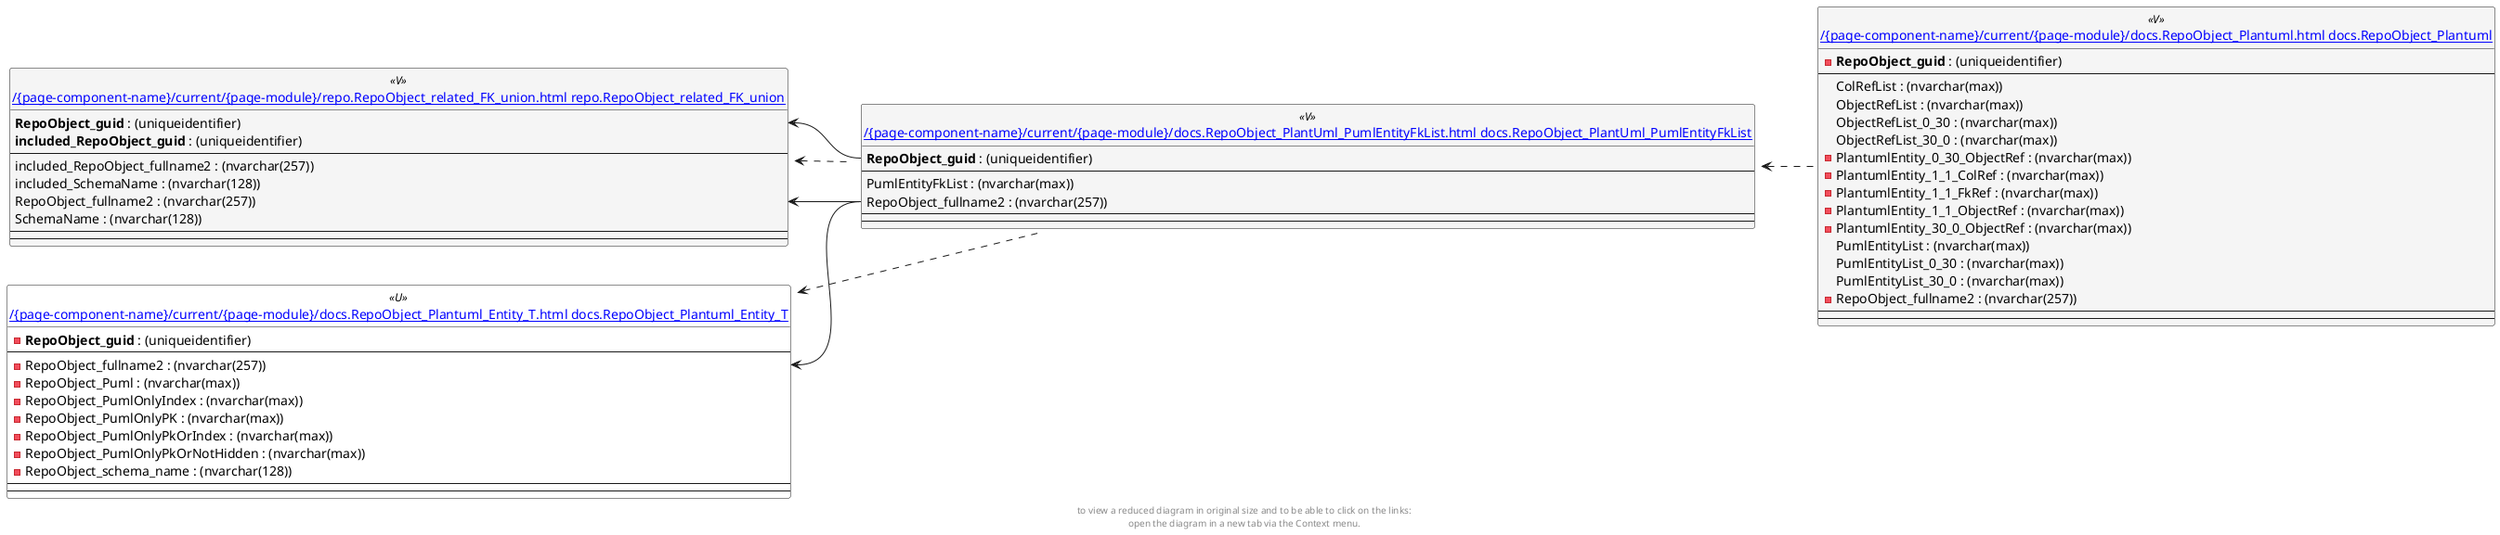 @startuml
left to right direction
'top to bottom direction
hide circle
'avoide "." issues:
set namespaceSeparator none


skinparam class {
  BackgroundColor White
  BackgroundColor<<FN>> Yellow
  BackgroundColor<<FS>> Yellow
  BackgroundColor<<FT>> LightGray
  BackgroundColor<<IF>> Yellow
  BackgroundColor<<IS>> Yellow
  BackgroundColor<<P>> Aqua
  BackgroundColor<<PC>> Aqua
  BackgroundColor<<SN>> Yellow
  BackgroundColor<<SO>> SlateBlue
  BackgroundColor<<TF>> LightGray
  BackgroundColor<<TR>> Tomato
  BackgroundColor<<U>> White
  BackgroundColor<<V>> WhiteSmoke
  BackgroundColor<<X>> Aqua
}


entity "[[{site-url}/{page-component-name}/current/{page-module}/docs.RepoObject_Plantuml.html docs.RepoObject_Plantuml]]" as docs.RepoObject_Plantuml << V >> {
  - **RepoObject_guid** : (uniqueidentifier)
  --
  ColRefList : (nvarchar(max))
  ObjectRefList : (nvarchar(max))
  ObjectRefList_0_30 : (nvarchar(max))
  ObjectRefList_30_0 : (nvarchar(max))
  - PlantumlEntity_0_30_ObjectRef : (nvarchar(max))
  - PlantumlEntity_1_1_ColRef : (nvarchar(max))
  - PlantumlEntity_1_1_FkRef : (nvarchar(max))
  - PlantumlEntity_1_1_ObjectRef : (nvarchar(max))
  - PlantumlEntity_30_0_ObjectRef : (nvarchar(max))
  PumlEntityList : (nvarchar(max))
  PumlEntityList_0_30 : (nvarchar(max))
  PumlEntityList_30_0 : (nvarchar(max))
  - RepoObject_fullname2 : (nvarchar(257))
  --
  --
}

entity "[[{site-url}/{page-component-name}/current/{page-module}/docs.RepoObject_Plantuml_Entity_T.html docs.RepoObject_Plantuml_Entity_T]]" as docs.RepoObject_Plantuml_Entity_T << U >> {
  - **RepoObject_guid** : (uniqueidentifier)
  --
  - RepoObject_fullname2 : (nvarchar(257))
  - RepoObject_Puml : (nvarchar(max))
  - RepoObject_PumlOnlyIndex : (nvarchar(max))
  - RepoObject_PumlOnlyPK : (nvarchar(max))
  - RepoObject_PumlOnlyPkOrIndex : (nvarchar(max))
  - RepoObject_PumlOnlyPkOrNotHidden : (nvarchar(max))
  - RepoObject_schema_name : (nvarchar(128))
  --
  --
}

entity "[[{site-url}/{page-component-name}/current/{page-module}/docs.RepoObject_PlantUml_PumlEntityFkList.html docs.RepoObject_PlantUml_PumlEntityFkList]]" as docs.RepoObject_PlantUml_PumlEntityFkList << V >> {
  **RepoObject_guid** : (uniqueidentifier)
  --
  PumlEntityFkList : (nvarchar(max))
  RepoObject_fullname2 : (nvarchar(257))
  --
  --
}

entity "[[{site-url}/{page-component-name}/current/{page-module}/repo.RepoObject_related_FK_union.html repo.RepoObject_related_FK_union]]" as repo.RepoObject_related_FK_union << V >> {
  **RepoObject_guid** : (uniqueidentifier)
  **included_RepoObject_guid** : (uniqueidentifier)
  --
  included_RepoObject_fullname2 : (nvarchar(257))
  included_SchemaName : (nvarchar(128))
  RepoObject_fullname2 : (nvarchar(257))
  SchemaName : (nvarchar(128))
  --
  --
}

docs.RepoObject_Plantuml_Entity_T <.. docs.RepoObject_PlantUml_PumlEntityFkList
docs.RepoObject_PlantUml_PumlEntityFkList <.. docs.RepoObject_Plantuml
repo.RepoObject_related_FK_union <.. docs.RepoObject_PlantUml_PumlEntityFkList
docs.RepoObject_Plantuml_Entity_T::RepoObject_fullname2 <-- docs.RepoObject_PlantUml_PumlEntityFkList::RepoObject_fullname2
repo.RepoObject_related_FK_union::RepoObject_fullname2 <-- docs.RepoObject_PlantUml_PumlEntityFkList::RepoObject_fullname2
repo.RepoObject_related_FK_union::RepoObject_guid <-- docs.RepoObject_PlantUml_PumlEntityFkList::RepoObject_guid
footer
to view a reduced diagram in original size and to be able to click on the links:
open the diagram in a new tab via the Context menu.
end footer

@enduml


